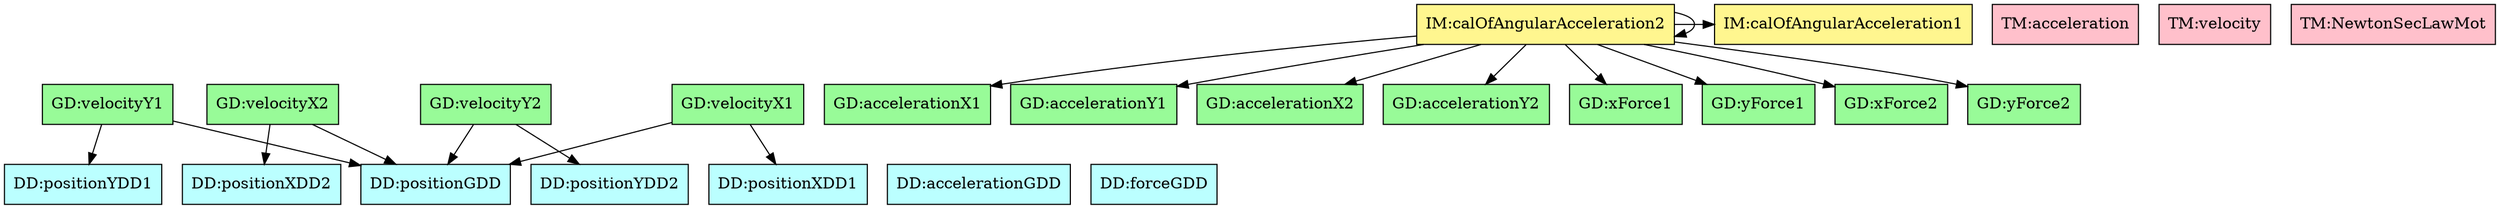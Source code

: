 digraph refvsref {
	v_x1MK -> velocity;
	v_x1MK -> p_x1;
	v_y1MK -> velocity;
	v_y1MK -> p_y1;
	v_x2MK -> velocity;
	v_x2MK -> p_x2;
	v_y2MK -> velocity;
	v_y2MK -> p_y2;
	angularAccelerationIM2MK -> a_x1MK;
	angularAccelerationIM2MK -> a_y1MK;
	angularAccelerationIM2MK -> a_x2MK;
	angularAccelerationIM2MK -> a_y2MK;
	angularAccelerationIM2MK -> xForce1MK;
	angularAccelerationIM2MK -> yForce1MK;
	angularAccelerationIM2MK -> xForce2MK;
	angularAccelerationIM2MK -> yForce2MK;
	angularAccelerationIM2MK -> angularAccelerationIM1MK;
	angularAccelerationIM2MK -> angularAccelerationIM2MK;


	velocity	[shape=box, color=black, style=filled, fillcolor=paleturquoise1, label="DD:positionGDD"];
	p_x1	[shape=box, color=black, style=filled, fillcolor=paleturquoise1, label="DD:positionXDD1"];
	p_y1	[shape=box, color=black, style=filled, fillcolor=paleturquoise1, label="DD:positionYDD1"];
	p_x2	[shape=box, color=black, style=filled, fillcolor=paleturquoise1, label="DD:positionXDD2"];
	p_y2	[shape=box, color=black, style=filled, fillcolor=paleturquoise1, label="DD:positionYDD2"];
	acceleration	[shape=box, color=black, style=filled, fillcolor=paleturquoise1, label="DD:accelerationGDD"];
	force	[shape=box, color=black, style=filled, fillcolor=paleturquoise1, label="DD:forceGDD"];

	subgraph DD {
	rank="same"
	{velocity, p_x1, p_y1, p_x2, p_y2, acceleration, force}
	}

	accelerationTMMK	[shape=box, color=black, style=filled, fillcolor=pink, label="TM:acceleration"];
	velocityTMMK	[shape=box, color=black, style=filled, fillcolor=pink, label="TM:velocity"];
	newtonSLMK	[shape=box, color=black, style=filled, fillcolor=pink, label="TM:NewtonSecLawMot"];

	subgraph TM {
	rank="same"
	{accelerationTMMK, velocityTMMK, newtonSLMK}
	}

	v_x1MK	[shape=box, color=black, style=filled, fillcolor=palegreen, label="GD:velocityX1"];
	v_y1MK	[shape=box, color=black, style=filled, fillcolor=palegreen, label="GD:velocityY1"];
	v_x2MK	[shape=box, color=black, style=filled, fillcolor=palegreen, label="GD:velocityX2"];
	v_y2MK	[shape=box, color=black, style=filled, fillcolor=palegreen, label="GD:velocityY2"];
	a_x1MK	[shape=box, color=black, style=filled, fillcolor=palegreen, label="GD:accelerationX1"];
	a_y1MK	[shape=box, color=black, style=filled, fillcolor=palegreen, label="GD:accelerationY1"];
	a_x2MK	[shape=box, color=black, style=filled, fillcolor=palegreen, label="GD:accelerationX2"];
	a_y2MK	[shape=box, color=black, style=filled, fillcolor=palegreen, label="GD:accelerationY2"];
	xForce1MK	[shape=box, color=black, style=filled, fillcolor=palegreen, label="GD:xForce1"];
	yForce1MK	[shape=box, color=black, style=filled, fillcolor=palegreen, label="GD:yForce1"];
	xForce2MK	[shape=box, color=black, style=filled, fillcolor=palegreen, label="GD:xForce2"];
	yForce2MK	[shape=box, color=black, style=filled, fillcolor=palegreen, label="GD:yForce2"];

	subgraph GD {
	rank="same"
	{v_x1MK, v_y1MK, v_x2MK, v_y2MK, a_x1MK, a_y1MK, a_x2MK, a_y2MK, xForce1MK, yForce1MK, xForce2MK, yForce2MK}
	}

	angularAccelerationIM1MK	[shape=box, color=black, style=filled, fillcolor=khaki1, label="IM:calOfAngularAcceleration1"];
	angularAccelerationIM2MK	[shape=box, color=black, style=filled, fillcolor=khaki1, label="IM:calOfAngularAcceleration2"];

	subgraph IM {
	rank="same"
	{angularAccelerationIM1MK, angularAccelerationIM2MK}
	}

}
